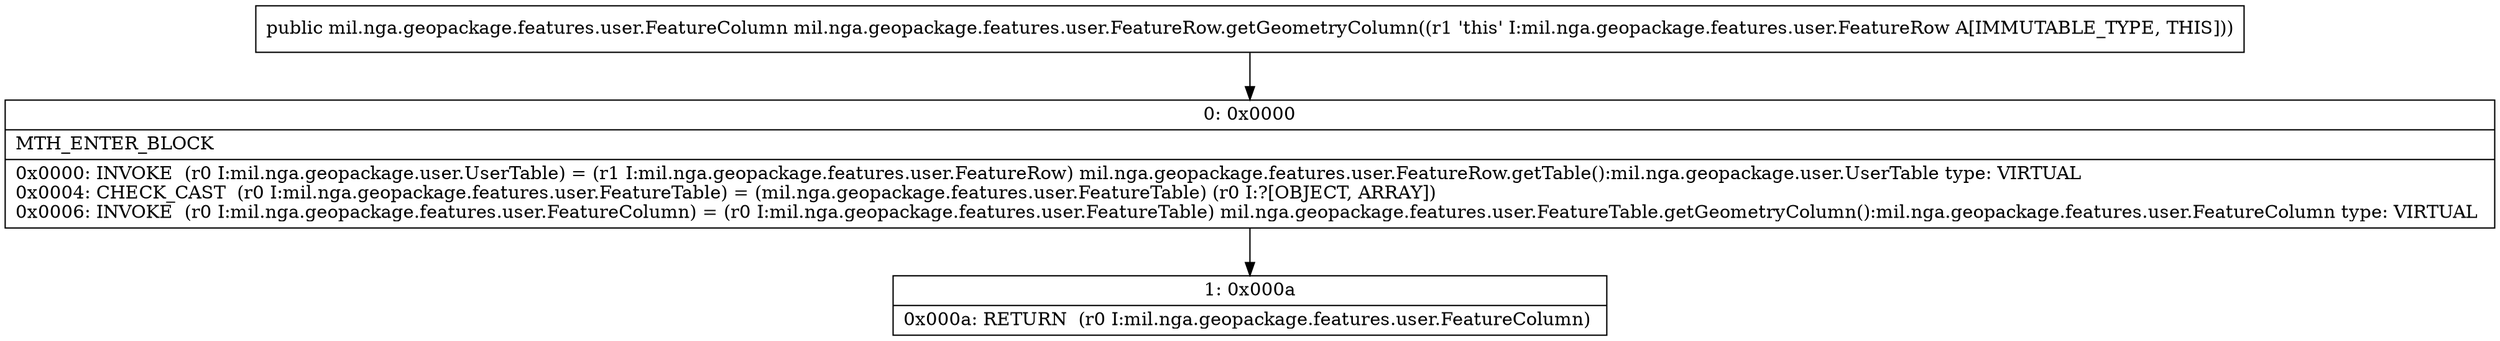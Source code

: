 digraph "CFG formil.nga.geopackage.features.user.FeatureRow.getGeometryColumn()Lmil\/nga\/geopackage\/features\/user\/FeatureColumn;" {
Node_0 [shape=record,label="{0\:\ 0x0000|MTH_ENTER_BLOCK\l|0x0000: INVOKE  (r0 I:mil.nga.geopackage.user.UserTable) = (r1 I:mil.nga.geopackage.features.user.FeatureRow) mil.nga.geopackage.features.user.FeatureRow.getTable():mil.nga.geopackage.user.UserTable type: VIRTUAL \l0x0004: CHECK_CAST  (r0 I:mil.nga.geopackage.features.user.FeatureTable) = (mil.nga.geopackage.features.user.FeatureTable) (r0 I:?[OBJECT, ARRAY]) \l0x0006: INVOKE  (r0 I:mil.nga.geopackage.features.user.FeatureColumn) = (r0 I:mil.nga.geopackage.features.user.FeatureTable) mil.nga.geopackage.features.user.FeatureTable.getGeometryColumn():mil.nga.geopackage.features.user.FeatureColumn type: VIRTUAL \l}"];
Node_1 [shape=record,label="{1\:\ 0x000a|0x000a: RETURN  (r0 I:mil.nga.geopackage.features.user.FeatureColumn) \l}"];
MethodNode[shape=record,label="{public mil.nga.geopackage.features.user.FeatureColumn mil.nga.geopackage.features.user.FeatureRow.getGeometryColumn((r1 'this' I:mil.nga.geopackage.features.user.FeatureRow A[IMMUTABLE_TYPE, THIS])) }"];
MethodNode -> Node_0;
Node_0 -> Node_1;
}

